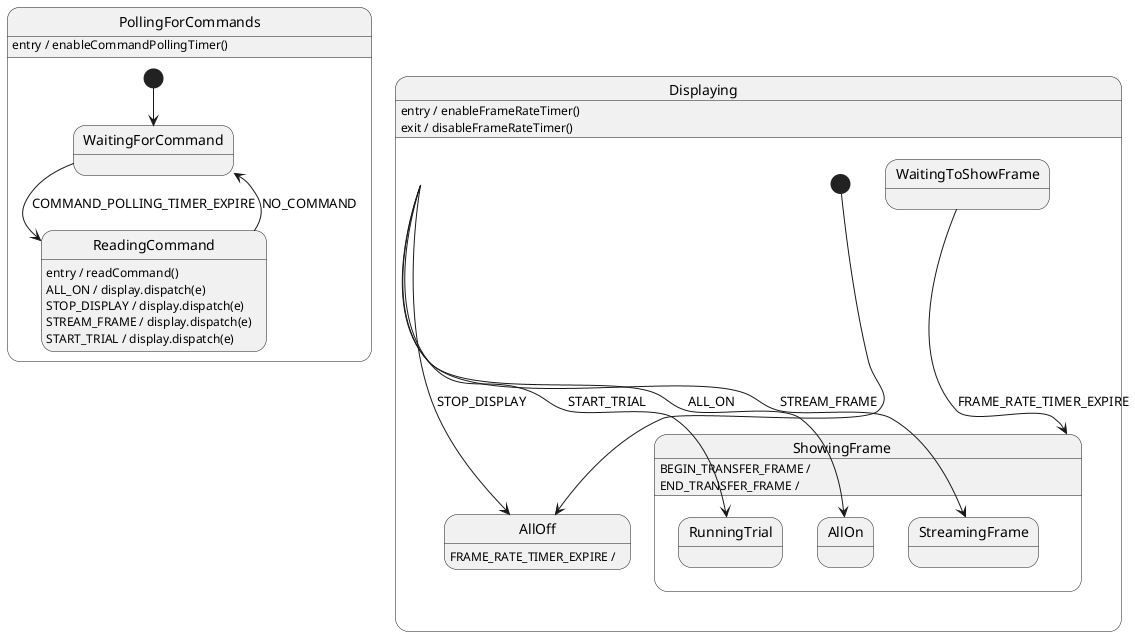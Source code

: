 @startuml

state PollingForCommands {
  PollingForCommands : entry / enableCommandPollingTimer()
  state WaitingForCommand {
  }
  state ReadingCommand {
    ReadingCommand : entry / readCommand()
    ReadingCommand : ALL_ON / display.dispatch(e)
    ReadingCommand : STOP_DISPLAY / display.dispatch(e)
    ReadingCommand : STREAM_FRAME / display.dispatch(e)
    ReadingCommand : START_TRIAL / display.dispatch(e)
  }
  [*] --> WaitingForCommand
  WaitingForCommand --> ReadingCommand : COMMAND_POLLING_TIMER_EXPIRE
  ReadingCommand --> WaitingForCommand : NO_COMMAND
}
state Displaying {
  Displaying : entry / enableFrameRateTimer()
  Displaying : exit / disableFrameRateTimer()
  state AllOff {
    AllOff : FRAME_RATE_TIMER_EXPIRE /
  }
  state WaitingToShowFrame {
  }
  state ShowingFrame {
    ShowingFrame : BEGIN_TRANSFER_FRAME /
    ShowingFrame : END_TRANSFER_FRAME /
    state AllOn {
    }
    state StreamingFrame {
    }
    state RunningTrial {
    }
  }
  [*] --> AllOff
  Displaying --> AllOff : STOP_DISPLAY
  Displaying --> AllOn : ALL_ON
  Displaying --> StreamingFrame : STREAM_FRAME
  Displaying --> RunningTrial : START_TRIAL
  WaitingToShowFrame --> ShowingFrame : FRAME_RATE_TIMER_EXPIRE
}

@enduml
